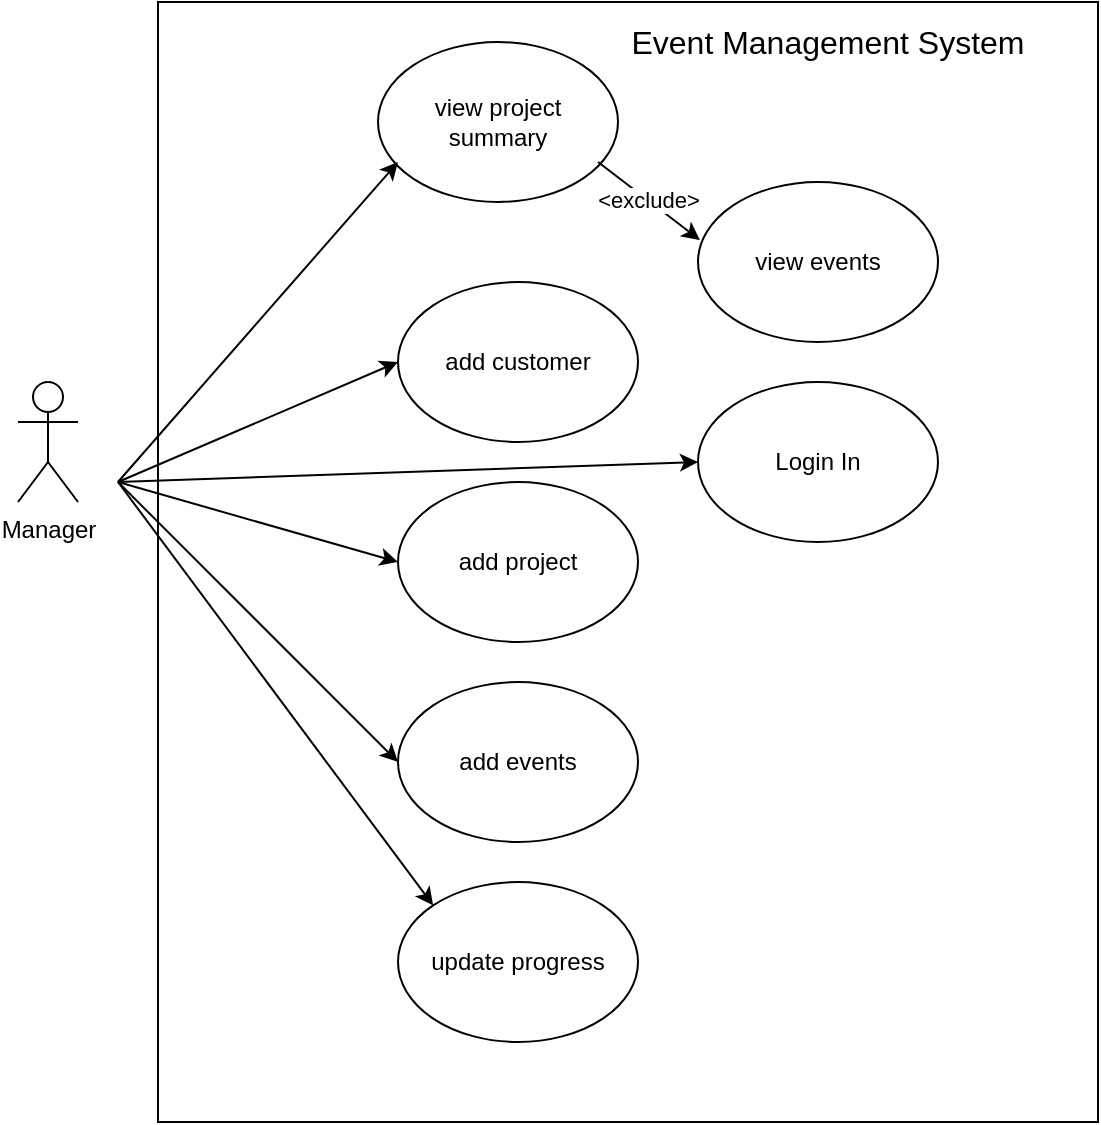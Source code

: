<mxfile version="14.6.13" type="device"><diagram id="ewCRPxP8EZPNnXK4ZQYw" name="Page-1"><mxGraphModel dx="774" dy="573" grid="1" gridSize="10" guides="1" tooltips="1" connect="1" arrows="1" fold="1" page="1" pageScale="1" pageWidth="1169" pageHeight="827" math="0" shadow="0"><root><mxCell id="0"/><mxCell id="1" parent="0"/><mxCell id="dFDYvJe0SnMy0ofbrCTi-16" value="" style="rounded=0;whiteSpace=wrap;html=1;fillColor=none;" vertex="1" parent="1"><mxGeometry x="430" y="130" width="470" height="560" as="geometry"/></mxCell><mxCell id="dFDYvJe0SnMy0ofbrCTi-1" value="view project&lt;br&gt;summary" style="ellipse;whiteSpace=wrap;html=1;" vertex="1" parent="1"><mxGeometry x="540" y="150" width="120" height="80" as="geometry"/></mxCell><mxCell id="dFDYvJe0SnMy0ofbrCTi-2" value="add customer" style="ellipse;whiteSpace=wrap;html=1;" vertex="1" parent="1"><mxGeometry x="550" y="270" width="120" height="80" as="geometry"/></mxCell><mxCell id="dFDYvJe0SnMy0ofbrCTi-3" value="add project" style="ellipse;whiteSpace=wrap;html=1;" vertex="1" parent="1"><mxGeometry x="550" y="370" width="120" height="80" as="geometry"/></mxCell><mxCell id="dFDYvJe0SnMy0ofbrCTi-4" value="add events" style="ellipse;whiteSpace=wrap;html=1;" vertex="1" parent="1"><mxGeometry x="550" y="470" width="120" height="80" as="geometry"/></mxCell><mxCell id="dFDYvJe0SnMy0ofbrCTi-5" value="view events" style="ellipse;whiteSpace=wrap;html=1;" vertex="1" parent="1"><mxGeometry x="700" y="220" width="120" height="80" as="geometry"/></mxCell><mxCell id="dFDYvJe0SnMy0ofbrCTi-7" value="Manager" style="shape=umlActor;verticalLabelPosition=bottom;verticalAlign=top;html=1;outlineConnect=0;" vertex="1" parent="1"><mxGeometry x="360" y="320" width="30" height="60" as="geometry"/></mxCell><mxCell id="dFDYvJe0SnMy0ofbrCTi-8" value="" style="endArrow=classic;html=1;" edge="1" parent="1"><mxGeometry width="50" height="50" relative="1" as="geometry"><mxPoint x="410" y="370" as="sourcePoint"/><mxPoint x="550" y="210" as="targetPoint"/></mxGeometry></mxCell><mxCell id="dFDYvJe0SnMy0ofbrCTi-9" value="&amp;lt;exclude&amp;gt;" style="endArrow=classic;html=1;entryX=0.008;entryY=0.363;entryDx=0;entryDy=0;entryPerimeter=0;" edge="1" parent="1" target="dFDYvJe0SnMy0ofbrCTi-5"><mxGeometry relative="1" as="geometry"><mxPoint x="650" y="210" as="sourcePoint"/><mxPoint x="750" y="210" as="targetPoint"/></mxGeometry></mxCell><mxCell id="dFDYvJe0SnMy0ofbrCTi-11" value="" style="endArrow=classic;html=1;entryX=0;entryY=0.5;entryDx=0;entryDy=0;" edge="1" parent="1" target="dFDYvJe0SnMy0ofbrCTi-2"><mxGeometry width="50" height="50" relative="1" as="geometry"><mxPoint x="410" y="370" as="sourcePoint"/><mxPoint x="600" y="370" as="targetPoint"/></mxGeometry></mxCell><mxCell id="dFDYvJe0SnMy0ofbrCTi-12" value="" style="endArrow=classic;html=1;entryX=0;entryY=0.5;entryDx=0;entryDy=0;" edge="1" parent="1" target="dFDYvJe0SnMy0ofbrCTi-3"><mxGeometry width="50" height="50" relative="1" as="geometry"><mxPoint x="410" y="370" as="sourcePoint"/><mxPoint x="560" y="320" as="targetPoint"/></mxGeometry></mxCell><mxCell id="dFDYvJe0SnMy0ofbrCTi-13" value="" style="endArrow=classic;html=1;entryX=0;entryY=0.5;entryDx=0;entryDy=0;" edge="1" parent="1" target="dFDYvJe0SnMy0ofbrCTi-4"><mxGeometry width="50" height="50" relative="1" as="geometry"><mxPoint x="410" y="370" as="sourcePoint"/><mxPoint x="560" y="420" as="targetPoint"/></mxGeometry></mxCell><mxCell id="dFDYvJe0SnMy0ofbrCTi-14" value="update progress" style="ellipse;whiteSpace=wrap;html=1;" vertex="1" parent="1"><mxGeometry x="550" y="570" width="120" height="80" as="geometry"/></mxCell><mxCell id="dFDYvJe0SnMy0ofbrCTi-15" value="" style="endArrow=classic;html=1;entryX=0;entryY=0;entryDx=0;entryDy=0;" edge="1" parent="1" target="dFDYvJe0SnMy0ofbrCTi-14"><mxGeometry width="50" height="50" relative="1" as="geometry"><mxPoint x="410" y="370" as="sourcePoint"/><mxPoint x="610" y="440" as="targetPoint"/></mxGeometry></mxCell><mxCell id="dFDYvJe0SnMy0ofbrCTi-17" value="Event Management System" style="text;html=1;strokeColor=none;fillColor=none;align=center;verticalAlign=middle;whiteSpace=wrap;rounded=0;fontSize=16;" vertex="1" parent="1"><mxGeometry x="650" y="140" width="230" height="20" as="geometry"/></mxCell><mxCell id="dFDYvJe0SnMy0ofbrCTi-18" value="Login In" style="ellipse;whiteSpace=wrap;html=1;" vertex="1" parent="1"><mxGeometry x="700" y="320" width="120" height="80" as="geometry"/></mxCell><mxCell id="dFDYvJe0SnMy0ofbrCTi-19" value="" style="endArrow=classic;html=1;" edge="1" parent="1"><mxGeometry width="50" height="50" relative="1" as="geometry"><mxPoint x="410" y="370" as="sourcePoint"/><mxPoint x="700" y="360" as="targetPoint"/></mxGeometry></mxCell></root></mxGraphModel></diagram></mxfile>